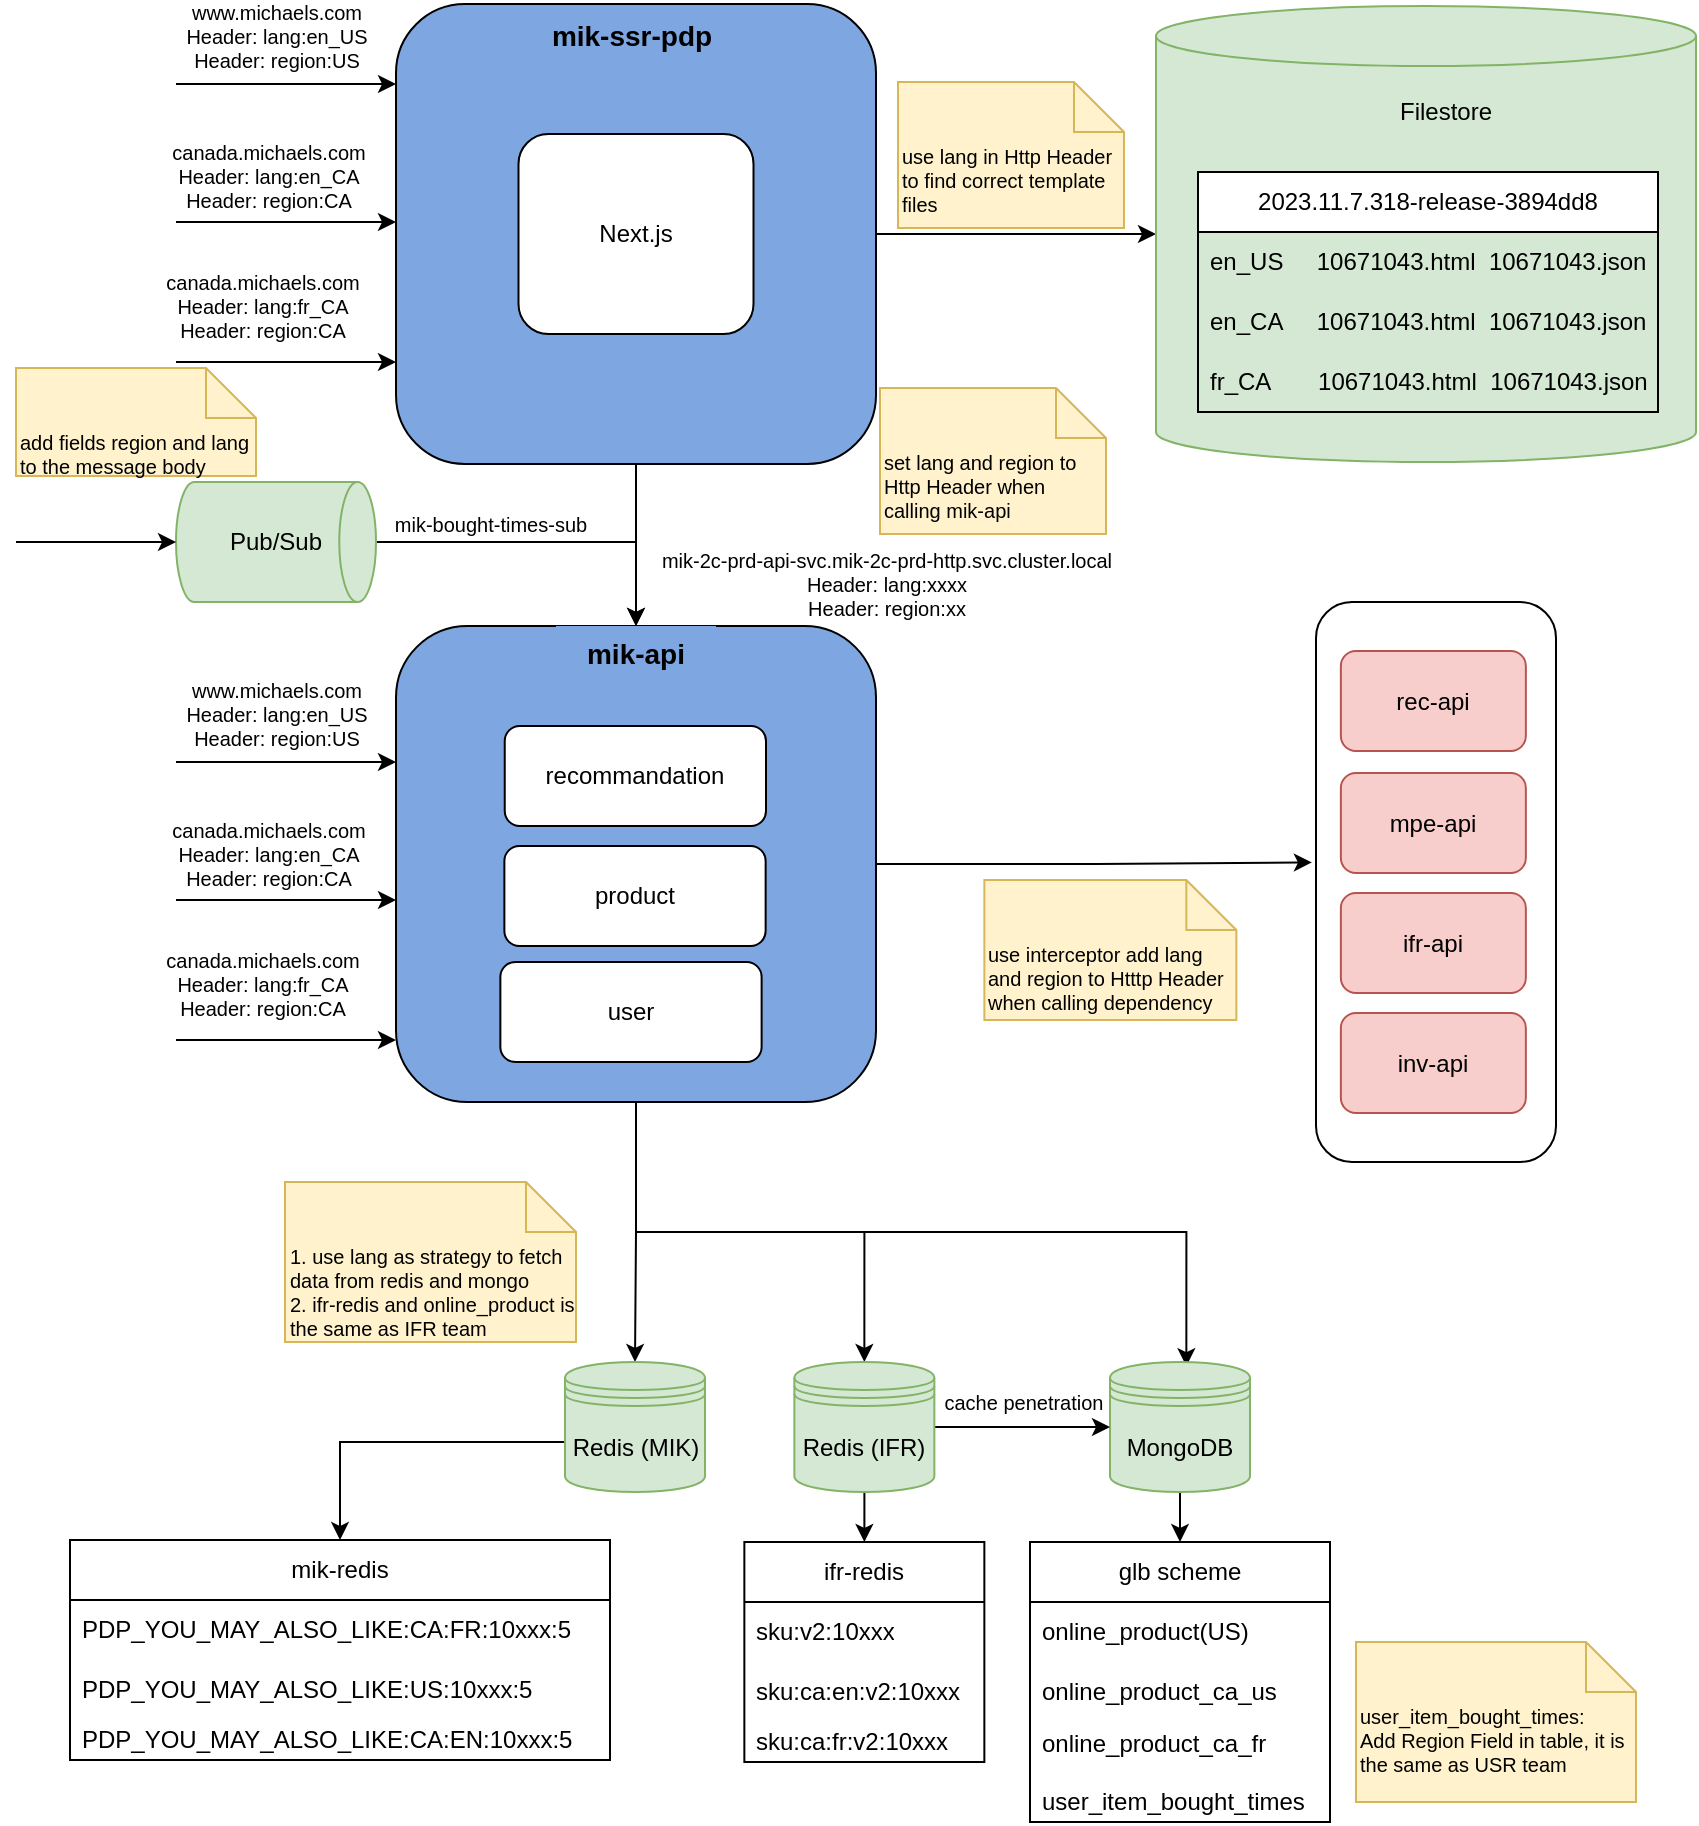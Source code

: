 <mxfile version="22.1.3" type="github">
  <diagram name="Page-1" id="QR13LYVDM_UBqeWPz9cc">
    <mxGraphModel dx="1761" dy="508" grid="1" gridSize="10" guides="1" tooltips="1" connect="1" arrows="1" fold="1" page="1" pageScale="1" pageWidth="827" pageHeight="1169" math="0" shadow="0">
      <root>
        <mxCell id="0" />
        <mxCell id="1" parent="0" />
        <mxCell id="PL2FB5nJ2DbedrhWA2Is-32" value="&lt;h1 style=&quot;text-align: justify;&quot;&gt;&lt;br&gt;&lt;/h1&gt;" style="rounded=1;whiteSpace=wrap;html=1;shadow=0;glass=0;sketch=0;fillStyle=auto;fontSize=10;strokeWidth=1;align=center;" vertex="1" parent="1">
          <mxGeometry x="610" y="310" width="120" height="280" as="geometry" />
        </mxCell>
        <mxCell id="PL2FB5nJ2DbedrhWA2Is-31" style="edgeStyle=orthogonalEdgeStyle;rounded=0;orthogonalLoop=1;jettySize=auto;html=1;entryX=-0.017;entryY=0.465;entryDx=0;entryDy=0;entryPerimeter=0;" edge="1" parent="1" source="q5pfX6Huioxld37214II-1" target="PL2FB5nJ2DbedrhWA2Is-32">
          <mxGeometry relative="1" as="geometry">
            <mxPoint x="540" y="441" as="targetPoint" />
          </mxGeometry>
        </mxCell>
        <mxCell id="PL2FB5nJ2DbedrhWA2Is-35" style="edgeStyle=orthogonalEdgeStyle;rounded=0;orthogonalLoop=1;jettySize=auto;html=1;entryX=0.5;entryY=0;entryDx=0;entryDy=0;" edge="1" parent="1" source="q5pfX6Huioxld37214II-1" target="q5pfX6Huioxld37214II-12">
          <mxGeometry relative="1" as="geometry" />
        </mxCell>
        <mxCell id="PL2FB5nJ2DbedrhWA2Is-37" style="edgeStyle=orthogonalEdgeStyle;rounded=0;orthogonalLoop=1;jettySize=auto;html=1;entryX=0.5;entryY=0;entryDx=0;entryDy=0;" edge="1" parent="1" source="q5pfX6Huioxld37214II-1" target="q5pfX6Huioxld37214II-10">
          <mxGeometry relative="1" as="geometry" />
        </mxCell>
        <mxCell id="PL2FB5nJ2DbedrhWA2Is-52" style="edgeStyle=orthogonalEdgeStyle;rounded=0;orthogonalLoop=1;jettySize=auto;html=1;entryX=0.951;entryY=0.202;entryDx=0;entryDy=0;entryPerimeter=0;" edge="1" parent="1" source="q5pfX6Huioxld37214II-1" target="PL2FB5nJ2DbedrhWA2Is-43">
          <mxGeometry relative="1" as="geometry" />
        </mxCell>
        <mxCell id="q5pfX6Huioxld37214II-1" value="&lt;h1 style=&quot;text-align: justify;&quot;&gt;&lt;br&gt;&lt;/h1&gt;" style="rounded=1;whiteSpace=wrap;html=1;shadow=0;glass=0;sketch=0;fillStyle=auto;fontSize=10;strokeWidth=1;fillColor=#7EA6E0;align=center;" parent="1" vertex="1">
          <mxGeometry x="150" y="322" width="240" height="238" as="geometry" />
        </mxCell>
        <mxCell id="q5pfX6Huioxld37214II-76" style="edgeStyle=orthogonalEdgeStyle;rounded=0;orthogonalLoop=1;jettySize=auto;html=1;entryX=0.5;entryY=0;entryDx=0;entryDy=0;" parent="1" source="q5pfX6Huioxld37214II-2" target="q5pfX6Huioxld37214II-71" edge="1">
          <mxGeometry relative="1" as="geometry" />
        </mxCell>
        <mxCell id="q5pfX6Huioxld37214II-2" value="&lt;font style=&quot;font-size: 12px;&quot;&gt;MongoDB&lt;/font&gt;" style="shape=datastore;whiteSpace=wrap;html=1;fillStyle=auto;fontSize=10;strokeWidth=1;fillColor=#d5e8d4;strokeColor=#82b366;" parent="1" vertex="1">
          <mxGeometry x="507" y="690" width="70" height="65" as="geometry" />
        </mxCell>
        <mxCell id="q5pfX6Huioxld37214II-3" value="&lt;b&gt;&lt;font style=&quot;font-size: 14px;&quot;&gt;mik-api&lt;/font&gt;&lt;/b&gt;" style="rounded=0;whiteSpace=wrap;html=1;shadow=0;glass=0;sketch=0;fillStyle=auto;fontSize=10;strokeWidth=1;fillColor=#7EA6E0;strokeColor=none;" parent="1" vertex="1">
          <mxGeometry x="230" y="322" width="80" height="28" as="geometry" />
        </mxCell>
        <mxCell id="PL2FB5nJ2DbedrhWA2Is-10" style="edgeStyle=orthogonalEdgeStyle;rounded=0;orthogonalLoop=1;jettySize=auto;html=1;" edge="1" parent="1" source="q5pfX6Huioxld37214II-7" target="q5pfX6Huioxld37214II-1">
          <mxGeometry relative="1" as="geometry" />
        </mxCell>
        <mxCell id="PL2FB5nJ2DbedrhWA2Is-16" style="edgeStyle=orthogonalEdgeStyle;rounded=0;orthogonalLoop=1;jettySize=auto;html=1;" edge="1" parent="1" source="q5pfX6Huioxld37214II-7" target="q5pfX6Huioxld37214II-9">
          <mxGeometry relative="1" as="geometry" />
        </mxCell>
        <mxCell id="q5pfX6Huioxld37214II-7" value="&lt;h1 style=&quot;text-align: justify;&quot;&gt;&lt;br&gt;&lt;/h1&gt;" style="rounded=1;whiteSpace=wrap;html=1;shadow=0;glass=0;sketch=0;fillStyle=auto;fontSize=10;strokeWidth=1;fillColor=#7EA6E0;align=center;" parent="1" vertex="1">
          <mxGeometry x="150" y="11" width="240" height="230" as="geometry" />
        </mxCell>
        <mxCell id="q5pfX6Huioxld37214II-8" value="&lt;b style=&quot;&quot;&gt;&lt;font style=&quot;font-size: 14px;&quot;&gt;mik-ssr-pdp&lt;/font&gt;&lt;/b&gt;" style="rounded=0;whiteSpace=wrap;html=1;shadow=0;glass=0;sketch=0;fillStyle=auto;fontSize=10;strokeWidth=1;fillColor=#7EA6E0;strokeColor=none;" parent="1" vertex="1">
          <mxGeometry x="217.5" y="17" width="100" height="20" as="geometry" />
        </mxCell>
        <mxCell id="q5pfX6Huioxld37214II-9" value="&amp;nbsp;" style="shape=cylinder3;whiteSpace=wrap;html=1;boundedLbl=1;backgroundOutline=1;size=15;shadow=0;glass=0;sketch=0;fillStyle=auto;fontSize=12;strokeWidth=1;fillColor=#d5e8d4;strokeColor=#82b366;" parent="1" vertex="1">
          <mxGeometry x="530" y="12" width="270" height="228" as="geometry" />
        </mxCell>
        <mxCell id="q5pfX6Huioxld37214II-81" style="edgeStyle=orthogonalEdgeStyle;rounded=0;orthogonalLoop=1;jettySize=auto;html=1;entryX=0.5;entryY=0;entryDx=0;entryDy=0;" parent="1" source="q5pfX6Huioxld37214II-10" target="q5pfX6Huioxld37214II-77" edge="1">
          <mxGeometry relative="1" as="geometry" />
        </mxCell>
        <mxCell id="PL2FB5nJ2DbedrhWA2Is-42" value="" style="edgeStyle=orthogonalEdgeStyle;rounded=0;orthogonalLoop=1;jettySize=auto;html=1;" edge="1" parent="1" source="q5pfX6Huioxld37214II-10" target="q5pfX6Huioxld37214II-2">
          <mxGeometry relative="1" as="geometry" />
        </mxCell>
        <mxCell id="q5pfX6Huioxld37214II-10" value="&lt;font style=&quot;font-size: 12px;&quot;&gt;Redis (IFR)&lt;/font&gt;" style="shape=datastore;whiteSpace=wrap;html=1;fillStyle=auto;fontSize=10;strokeWidth=1;fillColor=#d5e8d4;strokeColor=#82b366;" parent="1" vertex="1">
          <mxGeometry x="349.18" y="690" width="70" height="65" as="geometry" />
        </mxCell>
        <mxCell id="PL2FB5nJ2DbedrhWA2Is-45" style="edgeStyle=orthogonalEdgeStyle;rounded=0;orthogonalLoop=1;jettySize=auto;html=1;entryX=0.5;entryY=0;entryDx=0;entryDy=0;" edge="1" parent="1" source="q5pfX6Huioxld37214II-11" target="q5pfX6Huioxld37214II-3">
          <mxGeometry relative="1" as="geometry" />
        </mxCell>
        <mxCell id="q5pfX6Huioxld37214II-11" value="&lt;font style=&quot;font-size: 12px;&quot;&gt;Pub/Sub&lt;/font&gt;" style="strokeWidth=1;html=1;shape=mxgraph.flowchart.direct_data;whiteSpace=wrap;fillColor=#d5e8d4;strokeColor=#82b366;" parent="1" vertex="1">
          <mxGeometry x="40" y="250" width="100" height="60" as="geometry" />
        </mxCell>
        <mxCell id="PL2FB5nJ2DbedrhWA2Is-38" style="edgeStyle=orthogonalEdgeStyle;rounded=0;orthogonalLoop=1;jettySize=auto;html=1;entryX=0.5;entryY=0;entryDx=0;entryDy=0;" edge="1" parent="1" source="q5pfX6Huioxld37214II-12" target="q5pfX6Huioxld37214II-83">
          <mxGeometry relative="1" as="geometry">
            <mxPoint x="114.5" y="760" as="targetPoint" />
            <Array as="points">
              <mxPoint x="122.5" y="730" />
            </Array>
          </mxGeometry>
        </mxCell>
        <mxCell id="q5pfX6Huioxld37214II-12" value="&lt;font style=&quot;font-size: 12px;&quot;&gt;Redis (MIK)&lt;/font&gt;" style="shape=datastore;whiteSpace=wrap;html=1;fillStyle=auto;fontSize=10;strokeWidth=1;fillColor=#d5e8d4;strokeColor=#82b366;" parent="1" vertex="1">
          <mxGeometry x="234.5" y="690" width="70" height="65" as="geometry" />
        </mxCell>
        <mxCell id="q5pfX6Huioxld37214II-22" value="product" style="rounded=1;whiteSpace=wrap;html=1;fillStyle=auto;fillColor=#FFFFFF;strokeWidth=1;aspect=fixed;" parent="1" vertex="1">
          <mxGeometry x="204.19" y="432" width="130.63" height="50" as="geometry" />
        </mxCell>
        <mxCell id="q5pfX6Huioxld37214II-23" value="inv-api" style="rounded=1;whiteSpace=wrap;html=1;fillStyle=auto;fillColor=#f8cecc;strokeWidth=1;strokeColor=#b85450;" parent="1" vertex="1">
          <mxGeometry x="622.43" y="515.5" width="92.5" height="50" as="geometry" />
        </mxCell>
        <mxCell id="q5pfX6Huioxld37214II-24" value="ifr-api" style="rounded=1;whiteSpace=wrap;html=1;fillStyle=auto;fillColor=#f8cecc;strokeWidth=1;strokeColor=#b85450;" parent="1" vertex="1">
          <mxGeometry x="622.43" y="455.5" width="92.5" height="50" as="geometry" />
        </mxCell>
        <mxCell id="q5pfX6Huioxld37214II-25" value="rec-api" style="rounded=1;whiteSpace=wrap;html=1;fillStyle=auto;fillColor=#f8cecc;strokeWidth=1;strokeColor=#b85450;" parent="1" vertex="1">
          <mxGeometry x="622.43" y="334.5" width="92.5" height="50" as="geometry" />
        </mxCell>
        <mxCell id="q5pfX6Huioxld37214II-26" value="mpe-api" style="rounded=1;whiteSpace=wrap;html=1;fillStyle=auto;fillColor=#f8cecc;strokeWidth=1;strokeColor=#b85450;" parent="1" vertex="1">
          <mxGeometry x="622.43" y="395.5" width="92.5" height="50" as="geometry" />
        </mxCell>
        <mxCell id="q5pfX6Huioxld37214II-32" value="Next.js" style="rounded=1;whiteSpace=wrap;html=1;fillStyle=auto;fillColor=#FFFFFF;strokeWidth=1;" parent="1" vertex="1">
          <mxGeometry x="211.25" y="76" width="117.5" height="100" as="geometry" />
        </mxCell>
        <mxCell id="q5pfX6Huioxld37214II-52" value="mik-bought-times-sub" style="edgeLabel;html=1;align=center;verticalAlign=middle;resizable=0;points=[];fontSize=10;" parent="1" connectable="0" vertex="1">
          <mxGeometry x="160" y="260" as="geometry">
            <mxPoint x="37" y="11" as="offset" />
          </mxGeometry>
        </mxCell>
        <mxCell id="q5pfX6Huioxld37214II-63" value="2023.11.7.318-release-3894dd8" style="swimlane;fontStyle=0;childLayout=stackLayout;horizontal=1;startSize=30;horizontalStack=0;resizeParent=1;resizeParentMax=0;resizeLast=0;collapsible=1;marginBottom=0;whiteSpace=wrap;html=1;" parent="1" vertex="1">
          <mxGeometry x="551" y="95" width="230" height="120" as="geometry" />
        </mxCell>
        <mxCell id="q5pfX6Huioxld37214II-64" value="en_US&amp;nbsp;&lt;span style=&quot;&quot;&gt;&lt;span style=&quot;&quot;&gt;&amp;nbsp;&amp;nbsp;&amp;nbsp;&amp;nbsp;&lt;/span&gt;&lt;/span&gt;10671043.html&lt;span style=&quot;&quot;&gt;&lt;span style=&quot;white-space: pre;&quot;&gt;&amp;nbsp;&amp;nbsp;&lt;/span&gt;&lt;/span&gt;10671043.json" style="text;strokeColor=none;fillColor=none;align=left;verticalAlign=middle;spacingLeft=4;spacingRight=4;overflow=hidden;points=[[0,0.5],[1,0.5]];portConstraint=eastwest;rotatable=0;whiteSpace=wrap;html=1;" parent="q5pfX6Huioxld37214II-63" vertex="1">
          <mxGeometry y="30" width="230" height="30" as="geometry" />
        </mxCell>
        <mxCell id="q5pfX6Huioxld37214II-65" value="en_CA&lt;span style=&quot;&quot;&gt;&lt;span style=&quot;white-space: pre;&quot;&gt;&amp;nbsp;&amp;nbsp;&amp;nbsp;&amp;nbsp; &lt;/span&gt;&lt;/span&gt;10671043.html&amp;nbsp; 10671043.json" style="text;strokeColor=none;fillColor=none;align=left;verticalAlign=middle;spacingLeft=4;spacingRight=4;overflow=hidden;points=[[0,0.5],[1,0.5]];portConstraint=eastwest;rotatable=0;whiteSpace=wrap;html=1;" parent="q5pfX6Huioxld37214II-63" vertex="1">
          <mxGeometry y="60" width="230" height="30" as="geometry" />
        </mxCell>
        <mxCell id="q5pfX6Huioxld37214II-66" value="fr_CA&lt;span style=&quot;&quot;&gt;&lt;span style=&quot;white-space: pre;&quot;&gt;&amp;nbsp;&amp;nbsp;&amp;nbsp;&amp;nbsp;   &lt;/span&gt;&lt;/span&gt;10671043.html&amp;nbsp;&amp;nbsp;&lt;span style=&quot;border-color: var(--border-color);&quot;&gt;&lt;/span&gt;10671043.json" style="text;strokeColor=none;fillColor=none;align=left;verticalAlign=middle;spacingLeft=4;spacingRight=4;overflow=hidden;points=[[0,0.5],[1,0.5]];portConstraint=eastwest;rotatable=0;whiteSpace=wrap;html=1;" parent="q5pfX6Huioxld37214II-63" vertex="1">
          <mxGeometry y="90" width="230" height="30" as="geometry" />
        </mxCell>
        <mxCell id="q5pfX6Huioxld37214II-71" value="glb scheme" style="swimlane;fontStyle=0;childLayout=stackLayout;horizontal=1;startSize=30;horizontalStack=0;resizeParent=1;resizeParentMax=0;resizeLast=0;collapsible=1;marginBottom=0;whiteSpace=wrap;html=1;" parent="1" vertex="1">
          <mxGeometry x="467" y="780" width="150" height="140" as="geometry" />
        </mxCell>
        <mxCell id="q5pfX6Huioxld37214II-72" value="online_product(US)" style="text;strokeColor=none;fillColor=none;align=left;verticalAlign=middle;spacingLeft=4;spacingRight=4;overflow=hidden;points=[[0,0.5],[1,0.5]];portConstraint=eastwest;rotatable=0;whiteSpace=wrap;html=1;" parent="q5pfX6Huioxld37214II-71" vertex="1">
          <mxGeometry y="30" width="150" height="30" as="geometry" />
        </mxCell>
        <mxCell id="q5pfX6Huioxld37214II-73" value="online_product_ca_us" style="text;strokeColor=none;fillColor=none;align=left;verticalAlign=middle;spacingLeft=4;spacingRight=4;overflow=hidden;points=[[0,0.5],[1,0.5]];portConstraint=eastwest;rotatable=0;whiteSpace=wrap;html=1;" parent="q5pfX6Huioxld37214II-71" vertex="1">
          <mxGeometry y="60" width="150" height="30" as="geometry" />
        </mxCell>
        <mxCell id="q5pfX6Huioxld37214II-74" value="online_product_ca_fr&lt;br&gt;&lt;br&gt;user_item_bought_times" style="text;strokeColor=none;fillColor=none;align=left;verticalAlign=middle;spacingLeft=4;spacingRight=4;overflow=hidden;points=[[0,0.5],[1,0.5]];portConstraint=eastwest;rotatable=0;whiteSpace=wrap;html=1;" parent="q5pfX6Huioxld37214II-71" vertex="1">
          <mxGeometry y="90" width="150" height="50" as="geometry" />
        </mxCell>
        <mxCell id="q5pfX6Huioxld37214II-77" value="ifr-redis" style="swimlane;fontStyle=0;childLayout=stackLayout;horizontal=1;startSize=30;horizontalStack=0;resizeParent=1;resizeParentMax=0;resizeLast=0;collapsible=1;marginBottom=0;whiteSpace=wrap;html=1;" parent="1" vertex="1">
          <mxGeometry x="324.18" y="780" width="120" height="110" as="geometry" />
        </mxCell>
        <mxCell id="q5pfX6Huioxld37214II-78" value="sku:v2:10xxx" style="text;strokeColor=none;fillColor=none;align=left;verticalAlign=middle;spacingLeft=4;spacingRight=4;overflow=hidden;points=[[0,0.5],[1,0.5]];portConstraint=eastwest;rotatable=0;whiteSpace=wrap;html=1;" parent="q5pfX6Huioxld37214II-77" vertex="1">
          <mxGeometry y="30" width="120" height="30" as="geometry" />
        </mxCell>
        <mxCell id="q5pfX6Huioxld37214II-79" value="sku:ca:en:v2:10xxx" style="text;strokeColor=none;fillColor=none;align=left;verticalAlign=middle;spacingLeft=4;spacingRight=4;overflow=hidden;points=[[0,0.5],[1,0.5]];portConstraint=eastwest;rotatable=0;whiteSpace=wrap;html=1;" parent="q5pfX6Huioxld37214II-77" vertex="1">
          <mxGeometry y="60" width="120" height="30" as="geometry" />
        </mxCell>
        <mxCell id="q5pfX6Huioxld37214II-80" value="sku:ca:fr:v2:10xxx" style="text;strokeColor=none;fillColor=none;align=left;verticalAlign=middle;spacingLeft=4;spacingRight=4;overflow=hidden;points=[[0,0.5],[1,0.5]];portConstraint=eastwest;rotatable=0;whiteSpace=wrap;html=1;" parent="q5pfX6Huioxld37214II-77" vertex="1">
          <mxGeometry y="90" width="120" height="20" as="geometry" />
        </mxCell>
        <mxCell id="q5pfX6Huioxld37214II-83" value="mik-redis" style="swimlane;fontStyle=0;childLayout=stackLayout;horizontal=1;startSize=30;horizontalStack=0;resizeParent=1;resizeParentMax=0;resizeLast=0;collapsible=1;marginBottom=0;whiteSpace=wrap;html=1;" parent="1" vertex="1">
          <mxGeometry x="-13.0" y="779" width="270" height="110" as="geometry" />
        </mxCell>
        <mxCell id="q5pfX6Huioxld37214II-86" value="PDP_YOU_MAY_ALSO_LIKE:CA:FR:10xxx:5" style="text;strokeColor=none;fillColor=none;align=left;verticalAlign=middle;spacingLeft=4;spacingRight=4;overflow=hidden;points=[[0,0.5],[1,0.5]];portConstraint=eastwest;rotatable=0;whiteSpace=wrap;html=1;" parent="q5pfX6Huioxld37214II-83" vertex="1">
          <mxGeometry y="30" width="270" height="30" as="geometry" />
        </mxCell>
        <mxCell id="q5pfX6Huioxld37214II-84" value="PDP_YOU_MAY_ALSO_LIKE:US:10xxx:5" style="text;strokeColor=none;fillColor=none;align=left;verticalAlign=middle;spacingLeft=4;spacingRight=4;overflow=hidden;points=[[0,0.5],[1,0.5]];portConstraint=eastwest;rotatable=0;whiteSpace=wrap;html=1;" parent="q5pfX6Huioxld37214II-83" vertex="1">
          <mxGeometry y="60" width="270" height="30" as="geometry" />
        </mxCell>
        <mxCell id="q5pfX6Huioxld37214II-85" value="PDP_YOU_MAY_ALSO_LIKE:CA:EN:10xxx:5" style="text;strokeColor=none;fillColor=none;align=left;verticalAlign=middle;spacingLeft=4;spacingRight=4;overflow=hidden;points=[[0,0.5],[1,0.5]];portConstraint=eastwest;rotatable=0;whiteSpace=wrap;html=1;" parent="q5pfX6Huioxld37214II-83" vertex="1">
          <mxGeometry y="90" width="270" height="20" as="geometry" />
        </mxCell>
        <mxCell id="PL2FB5nJ2DbedrhWA2Is-4" value="" style="endArrow=classic;html=1;rounded=0;" edge="1" parent="1">
          <mxGeometry width="50" height="50" relative="1" as="geometry">
            <mxPoint x="40" y="51" as="sourcePoint" />
            <mxPoint x="150" y="51" as="targetPoint" />
          </mxGeometry>
        </mxCell>
        <mxCell id="PL2FB5nJ2DbedrhWA2Is-7" value="www.michaels.com&lt;br style=&quot;font-size: 10px;&quot;&gt;Header: lang:en_US&lt;br style=&quot;font-size: 10px;&quot;&gt;Header: region:US" style="edgeLabel;html=1;align=center;verticalAlign=middle;resizable=0;points=[];fontSize=10;" vertex="1" connectable="0" parent="PL2FB5nJ2DbedrhWA2Is-4">
          <mxGeometry x="0.018" y="2" relative="1" as="geometry">
            <mxPoint x="-6" y="-22" as="offset" />
          </mxGeometry>
        </mxCell>
        <mxCell id="PL2FB5nJ2DbedrhWA2Is-5" value="" style="endArrow=classic;html=1;rounded=0;" edge="1" parent="1">
          <mxGeometry width="50" height="50" relative="1" as="geometry">
            <mxPoint x="40" y="120" as="sourcePoint" />
            <mxPoint x="150" y="120" as="targetPoint" />
          </mxGeometry>
        </mxCell>
        <mxCell id="PL2FB5nJ2DbedrhWA2Is-6" value="" style="endArrow=classic;html=1;rounded=0;" edge="1" parent="1">
          <mxGeometry width="50" height="50" relative="1" as="geometry">
            <mxPoint x="40" y="190" as="sourcePoint" />
            <mxPoint x="150" y="190" as="targetPoint" />
          </mxGeometry>
        </mxCell>
        <mxCell id="PL2FB5nJ2DbedrhWA2Is-8" value="canada.michaels.com&lt;br style=&quot;font-size: 10px;&quot;&gt;Header: lang:en_CA&lt;br style=&quot;font-size: 10px;&quot;&gt;Header: region:CA" style="edgeLabel;html=1;align=center;verticalAlign=middle;resizable=0;points=[];fontSize=10;" vertex="1" connectable="0" parent="1">
          <mxGeometry x="90" y="93" as="geometry">
            <mxPoint x="-4" y="4" as="offset" />
          </mxGeometry>
        </mxCell>
        <mxCell id="PL2FB5nJ2DbedrhWA2Is-9" value="canada.michaels.com&lt;br style=&quot;font-size: 10px;&quot;&gt;Header: lang:fr_CA&lt;br style=&quot;font-size: 10px;&quot;&gt;Header: region:CA" style="edgeLabel;html=1;align=center;verticalAlign=middle;resizable=0;points=[];fontSize=10;" vertex="1" connectable="0" parent="1">
          <mxGeometry x="90" y="160" as="geometry">
            <mxPoint x="-7" y="2" as="offset" />
          </mxGeometry>
        </mxCell>
        <mxCell id="PL2FB5nJ2DbedrhWA2Is-11" value="mik-2c-prd-api-svc.mik-2c-prd-http.svc.cluster.local&lt;br style=&quot;font-size: 10px;&quot;&gt;Header: lang:xxxx&lt;br style=&quot;font-size: 10px;&quot;&gt;Header: region:xx" style="edgeLabel;html=1;align=center;verticalAlign=middle;resizable=0;points=[];fontSize=10;" vertex="1" connectable="0" parent="1">
          <mxGeometry x="384.18" y="294" as="geometry">
            <mxPoint x="11" y="7" as="offset" />
          </mxGeometry>
        </mxCell>
        <mxCell id="PL2FB5nJ2DbedrhWA2Is-20" value="Filestore" style="text;html=1;strokeColor=none;fillColor=none;align=center;verticalAlign=middle;whiteSpace=wrap;rounded=0;" vertex="1" parent="1">
          <mxGeometry x="645" y="50" width="60" height="30" as="geometry" />
        </mxCell>
        <mxCell id="PL2FB5nJ2DbedrhWA2Is-22" value="" style="endArrow=classic;html=1;rounded=0;" edge="1" parent="1">
          <mxGeometry width="50" height="50" relative="1" as="geometry">
            <mxPoint x="40" y="390" as="sourcePoint" />
            <mxPoint x="150" y="390" as="targetPoint" />
          </mxGeometry>
        </mxCell>
        <mxCell id="PL2FB5nJ2DbedrhWA2Is-23" value="www.michaels.com&lt;br style=&quot;font-size: 10px;&quot;&gt;Header: lang:en_US&lt;br style=&quot;font-size: 10px;&quot;&gt;Header: region:US" style="edgeLabel;html=1;align=center;verticalAlign=middle;resizable=0;points=[];fontSize=10;" vertex="1" connectable="0" parent="PL2FB5nJ2DbedrhWA2Is-22">
          <mxGeometry x="0.018" y="2" relative="1" as="geometry">
            <mxPoint x="-6" y="-22" as="offset" />
          </mxGeometry>
        </mxCell>
        <mxCell id="PL2FB5nJ2DbedrhWA2Is-24" value="" style="endArrow=classic;html=1;rounded=0;" edge="1" parent="1">
          <mxGeometry width="50" height="50" relative="1" as="geometry">
            <mxPoint x="40" y="459" as="sourcePoint" />
            <mxPoint x="150" y="459" as="targetPoint" />
          </mxGeometry>
        </mxCell>
        <mxCell id="PL2FB5nJ2DbedrhWA2Is-25" value="" style="endArrow=classic;html=1;rounded=0;" edge="1" parent="1">
          <mxGeometry width="50" height="50" relative="1" as="geometry">
            <mxPoint x="40" y="529" as="sourcePoint" />
            <mxPoint x="150" y="529" as="targetPoint" />
          </mxGeometry>
        </mxCell>
        <mxCell id="PL2FB5nJ2DbedrhWA2Is-26" value="canada.michaels.com&lt;br style=&quot;font-size: 10px;&quot;&gt;Header: lang:en_CA&lt;br style=&quot;font-size: 10px;&quot;&gt;Header: region:CA" style="edgeLabel;html=1;align=center;verticalAlign=middle;resizable=0;points=[];fontSize=10;" vertex="1" connectable="0" parent="1">
          <mxGeometry x="90" y="432" as="geometry">
            <mxPoint x="-4" y="4" as="offset" />
          </mxGeometry>
        </mxCell>
        <mxCell id="PL2FB5nJ2DbedrhWA2Is-27" value="canada.michaels.com&lt;br style=&quot;font-size: 10px;&quot;&gt;Header: lang:fr_CA&lt;br style=&quot;font-size: 10px;&quot;&gt;Header: region:CA" style="edgeLabel;html=1;align=center;verticalAlign=middle;resizable=0;points=[];fontSize=10;" vertex="1" connectable="0" parent="1">
          <mxGeometry x="90" y="499" as="geometry">
            <mxPoint x="-7" y="2" as="offset" />
          </mxGeometry>
        </mxCell>
        <mxCell id="PL2FB5nJ2DbedrhWA2Is-29" value="recommandation" style="rounded=1;whiteSpace=wrap;html=1;fillStyle=auto;fillColor=#FFFFFF;strokeWidth=1;aspect=fixed;" vertex="1" parent="1">
          <mxGeometry x="204.37" y="372" width="130.63" height="50" as="geometry" />
        </mxCell>
        <mxCell id="PL2FB5nJ2DbedrhWA2Is-43" value="cache penetration" style="text;html=1;strokeColor=none;fillColor=none;align=center;verticalAlign=middle;whiteSpace=wrap;rounded=0;perimeterSpacing=10;fontSize=10;" vertex="1" parent="1">
          <mxGeometry x="384" y="690" width="160" height="40" as="geometry" />
        </mxCell>
        <mxCell id="PL2FB5nJ2DbedrhWA2Is-51" value="" style="endArrow=classic;html=1;rounded=0;entryX=0;entryY=0.5;entryDx=0;entryDy=0;entryPerimeter=0;" edge="1" parent="1" target="q5pfX6Huioxld37214II-11">
          <mxGeometry width="50" height="50" relative="1" as="geometry">
            <mxPoint x="-30" y="280" as="sourcePoint" />
            <mxPoint x="350" y="320" as="targetPoint" />
            <Array as="points">
              <mxPoint x="-40" y="280" />
            </Array>
          </mxGeometry>
        </mxCell>
        <mxCell id="PL2FB5nJ2DbedrhWA2Is-56" value="&lt;div style=&quot;font-size: 10px;&quot;&gt;user_item_bought_times:&amp;nbsp;&lt;/div&gt;&lt;div style=&quot;font-size: 10px;&quot;&gt;Add Region Field in table, it is the same as USR team&lt;/div&gt;" style="shape=note2;boundedLbl=1;whiteSpace=wrap;html=1;size=25;verticalAlign=top;align=left;fillColor=#fff2cc;strokeColor=#d6b656;fontSize=10;" vertex="1" parent="1">
          <mxGeometry x="630" y="830" width="140" height="80" as="geometry" />
        </mxCell>
        <mxCell id="PL2FB5nJ2DbedrhWA2Is-57" value="&lt;div style=&quot;font-size: 10px;&quot;&gt;1. use lang as strategy to fetch data from redis and mongo&lt;br&gt;&lt;/div&gt;&lt;div style=&quot;font-size: 10px;&quot;&gt;2. ifr-redis and online_product is the same as IFR team&lt;/div&gt;&lt;div style=&quot;font-size: 10px;&quot;&gt;&lt;br&gt;&lt;/div&gt;" style="shape=note2;boundedLbl=1;whiteSpace=wrap;html=1;size=25;verticalAlign=top;align=left;fillColor=#fff2cc;strokeColor=#d6b656;fontSize=10;" vertex="1" parent="1">
          <mxGeometry x="94.5" y="600" width="145.5" height="80" as="geometry" />
        </mxCell>
        <mxCell id="PL2FB5nJ2DbedrhWA2Is-58" value="&lt;div style=&quot;font-size: 10px;&quot;&gt;use interceptor add lang and region to Htttp Header when calling dependency&amp;nbsp;&lt;br&gt;&lt;/div&gt;" style="shape=note2;boundedLbl=1;whiteSpace=wrap;html=1;size=25;verticalAlign=top;align=left;fillColor=#fff2cc;strokeColor=#d6b656;fontSize=10;" vertex="1" parent="1">
          <mxGeometry x="444.18" y="449" width="126" height="70" as="geometry" />
        </mxCell>
        <mxCell id="PL2FB5nJ2DbedrhWA2Is-59" value="&lt;div style=&quot;font-size: 10px;&quot;&gt;use lang in Http Header to find correct template files&lt;br&gt;&lt;/div&gt;" style="shape=note2;boundedLbl=1;whiteSpace=wrap;html=1;size=25;verticalAlign=top;align=left;fillColor=#fff2cc;strokeColor=#d6b656;fontSize=10;" vertex="1" parent="1">
          <mxGeometry x="401" y="50" width="113" height="73" as="geometry" />
        </mxCell>
        <mxCell id="PL2FB5nJ2DbedrhWA2Is-60" value="&lt;div style=&quot;font-size: 10px;&quot;&gt;set lang and region to Http Header when calling mik-api&lt;br&gt;&lt;/div&gt;" style="shape=note2;boundedLbl=1;whiteSpace=wrap;html=1;size=25;verticalAlign=top;align=left;fillColor=#fff2cc;strokeColor=#d6b656;fontSize=10;" vertex="1" parent="1">
          <mxGeometry x="392" y="203" width="113" height="73" as="geometry" />
        </mxCell>
        <mxCell id="PL2FB5nJ2DbedrhWA2Is-61" value="user" style="rounded=1;whiteSpace=wrap;html=1;fillStyle=auto;fillColor=#FFFFFF;strokeWidth=1;aspect=fixed;" vertex="1" parent="1">
          <mxGeometry x="202.18" y="490" width="130.63" height="50" as="geometry" />
        </mxCell>
        <mxCell id="PL2FB5nJ2DbedrhWA2Is-63" value="&lt;div style=&quot;font-size: 10px;&quot;&gt;add fields region and lang to the message body&lt;/div&gt;" style="shape=note2;boundedLbl=1;whiteSpace=wrap;html=1;size=25;verticalAlign=top;align=left;fillColor=#fff2cc;strokeColor=#d6b656;fontSize=10;" vertex="1" parent="1">
          <mxGeometry x="-40" y="193" width="120" height="54" as="geometry" />
        </mxCell>
      </root>
    </mxGraphModel>
  </diagram>
</mxfile>
